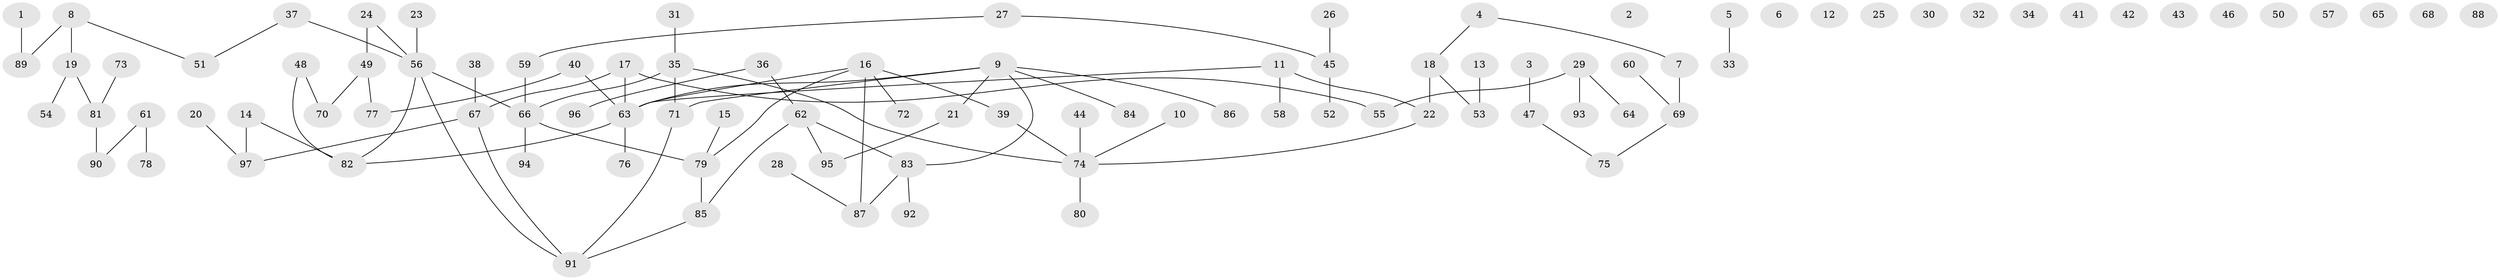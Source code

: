 // coarse degree distribution, {2: 0.3076923076923077, 3: 0.23076923076923078, 1: 0.3076923076923077, 5: 0.07692307692307693, 6: 0.07692307692307693}
// Generated by graph-tools (version 1.1) at 2025/35/03/04/25 23:35:43]
// undirected, 97 vertices, 92 edges
graph export_dot {
  node [color=gray90,style=filled];
  1;
  2;
  3;
  4;
  5;
  6;
  7;
  8;
  9;
  10;
  11;
  12;
  13;
  14;
  15;
  16;
  17;
  18;
  19;
  20;
  21;
  22;
  23;
  24;
  25;
  26;
  27;
  28;
  29;
  30;
  31;
  32;
  33;
  34;
  35;
  36;
  37;
  38;
  39;
  40;
  41;
  42;
  43;
  44;
  45;
  46;
  47;
  48;
  49;
  50;
  51;
  52;
  53;
  54;
  55;
  56;
  57;
  58;
  59;
  60;
  61;
  62;
  63;
  64;
  65;
  66;
  67;
  68;
  69;
  70;
  71;
  72;
  73;
  74;
  75;
  76;
  77;
  78;
  79;
  80;
  81;
  82;
  83;
  84;
  85;
  86;
  87;
  88;
  89;
  90;
  91;
  92;
  93;
  94;
  95;
  96;
  97;
  1 -- 89;
  3 -- 47;
  4 -- 7;
  4 -- 18;
  5 -- 33;
  7 -- 69;
  8 -- 19;
  8 -- 51;
  8 -- 89;
  9 -- 21;
  9 -- 63;
  9 -- 71;
  9 -- 83;
  9 -- 84;
  9 -- 86;
  10 -- 74;
  11 -- 22;
  11 -- 58;
  11 -- 63;
  13 -- 53;
  14 -- 82;
  14 -- 97;
  15 -- 79;
  16 -- 39;
  16 -- 63;
  16 -- 72;
  16 -- 79;
  16 -- 87;
  17 -- 55;
  17 -- 63;
  17 -- 67;
  18 -- 22;
  18 -- 53;
  19 -- 54;
  19 -- 81;
  20 -- 97;
  21 -- 95;
  22 -- 74;
  23 -- 56;
  24 -- 49;
  24 -- 56;
  26 -- 45;
  27 -- 45;
  27 -- 59;
  28 -- 87;
  29 -- 55;
  29 -- 64;
  29 -- 93;
  31 -- 35;
  35 -- 66;
  35 -- 71;
  35 -- 74;
  36 -- 62;
  36 -- 96;
  37 -- 51;
  37 -- 56;
  38 -- 67;
  39 -- 74;
  40 -- 63;
  40 -- 77;
  44 -- 74;
  45 -- 52;
  47 -- 75;
  48 -- 70;
  48 -- 82;
  49 -- 70;
  49 -- 77;
  56 -- 66;
  56 -- 82;
  56 -- 91;
  59 -- 66;
  60 -- 69;
  61 -- 78;
  61 -- 90;
  62 -- 83;
  62 -- 85;
  62 -- 95;
  63 -- 76;
  63 -- 82;
  66 -- 79;
  66 -- 94;
  67 -- 91;
  67 -- 97;
  69 -- 75;
  71 -- 91;
  73 -- 81;
  74 -- 80;
  79 -- 85;
  81 -- 90;
  83 -- 87;
  83 -- 92;
  85 -- 91;
}
